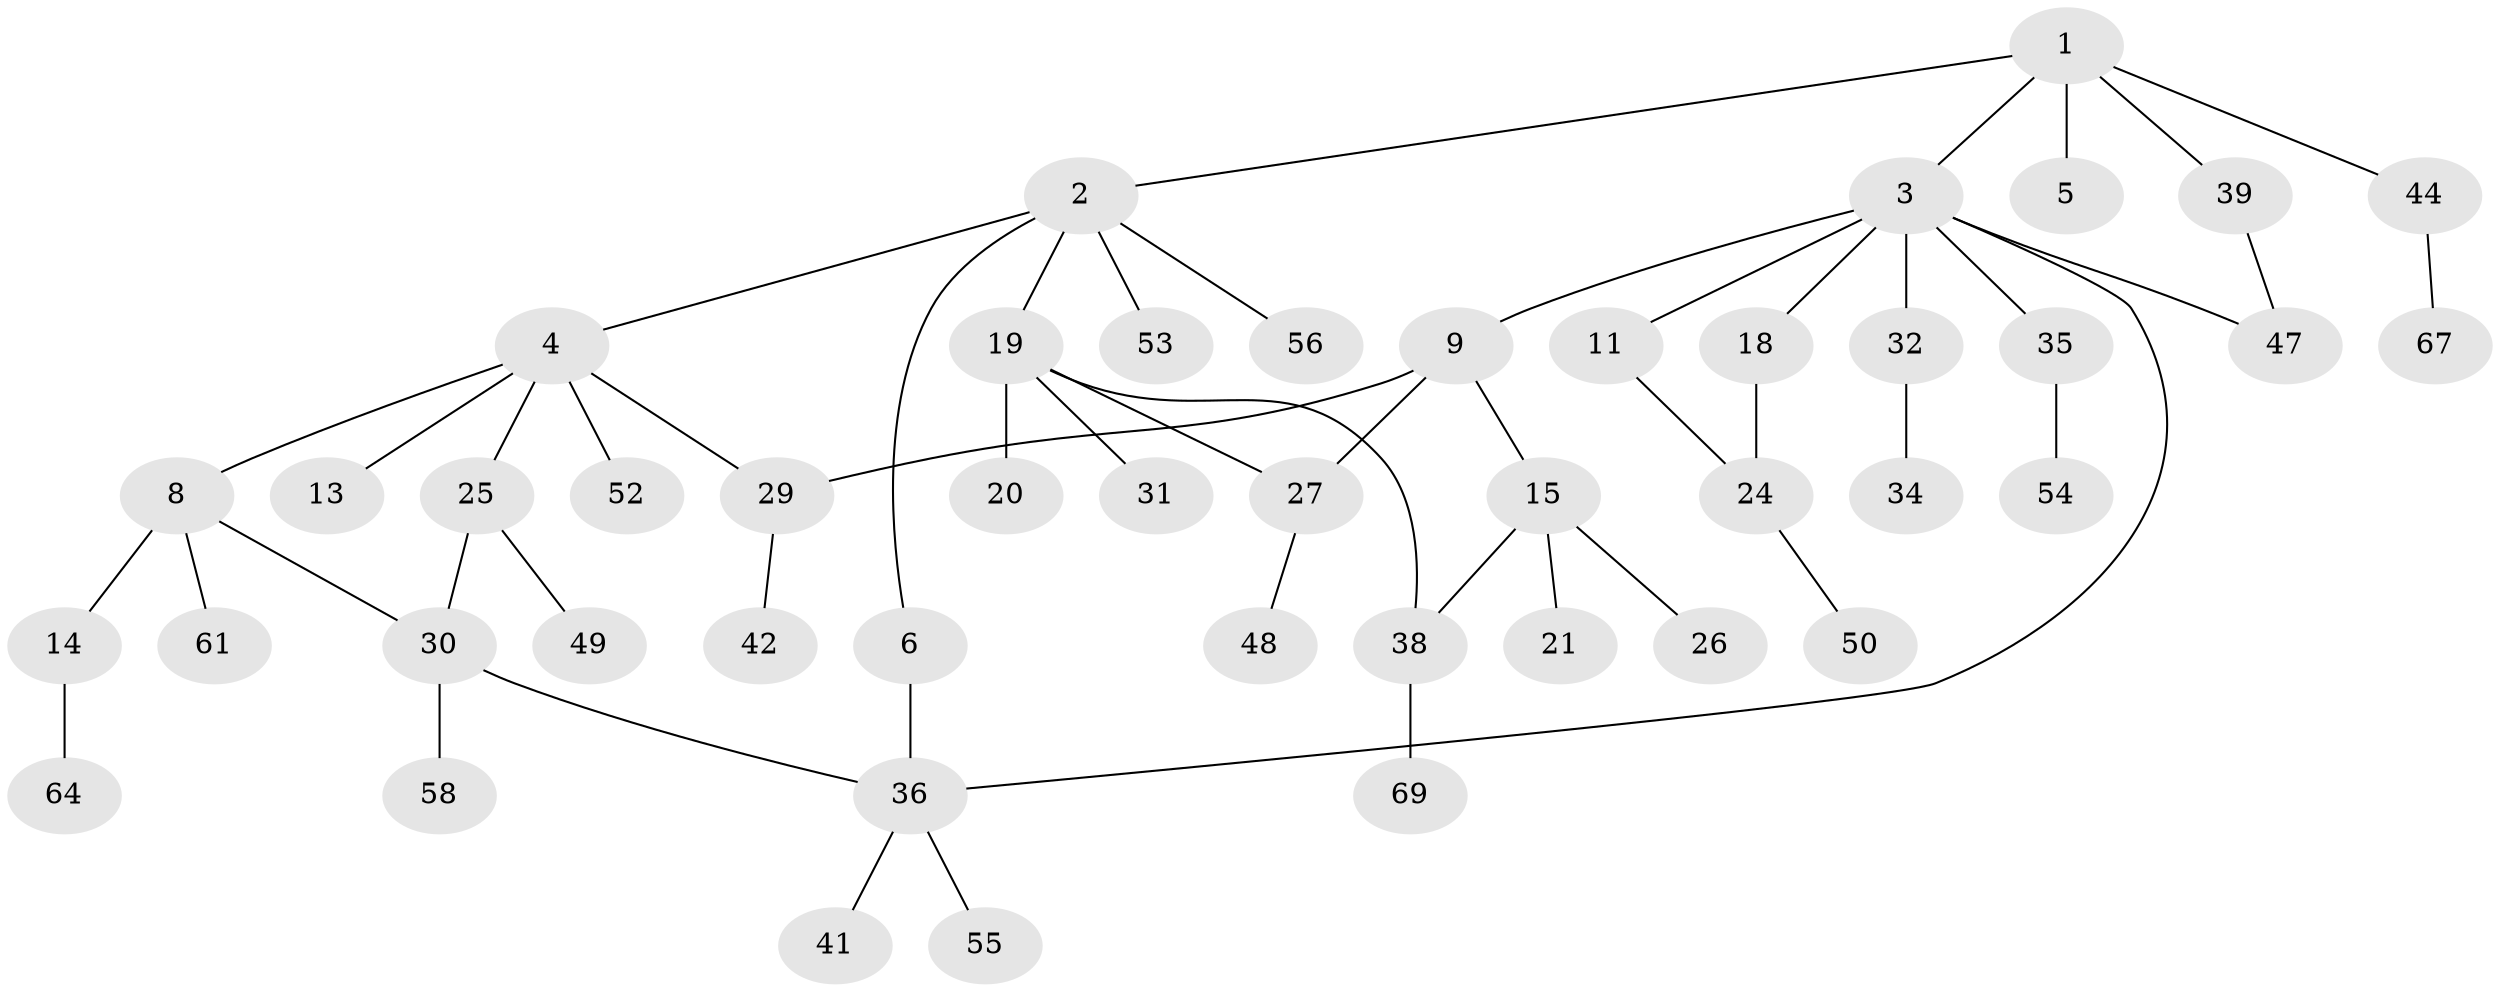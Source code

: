 // original degree distribution, {6: 0.05405405405405406, 7: 0.013513513513513514, 1: 0.40540540540540543, 3: 0.12162162162162163, 2: 0.2972972972972973, 4: 0.08108108108108109, 5: 0.02702702702702703}
// Generated by graph-tools (version 1.1) at 2025/10/02/27/25 16:10:52]
// undirected, 46 vertices, 53 edges
graph export_dot {
graph [start="1"]
  node [color=gray90,style=filled];
  1 [super="+68"];
  2 [super="+7"];
  3 [super="+12"];
  4 [super="+40"];
  5;
  6 [super="+57"];
  8 [super="+10"];
  9 [super="+33"];
  11 [super="+59"];
  13 [super="+16"];
  14 [super="+23"];
  15 [super="+17"];
  18 [super="+66"];
  19 [super="+22"];
  20;
  21;
  24 [super="+28"];
  25 [super="+63"];
  26;
  27 [super="+37"];
  29 [super="+46"];
  30 [super="+60"];
  31 [super="+70"];
  32 [super="+74"];
  34;
  35;
  36 [super="+43"];
  38;
  39 [super="+62"];
  41;
  42;
  44 [super="+45"];
  47 [super="+65"];
  48 [super="+73"];
  49;
  50 [super="+51"];
  52;
  53;
  54;
  55;
  56;
  58;
  61;
  64 [super="+71"];
  67 [super="+72"];
  69;
  1 -- 2;
  1 -- 3;
  1 -- 5;
  1 -- 39;
  1 -- 44;
  2 -- 4;
  2 -- 6;
  2 -- 53;
  2 -- 56;
  2 -- 19;
  3 -- 9;
  3 -- 11 [weight=2];
  3 -- 18;
  3 -- 35;
  3 -- 32;
  3 -- 36;
  3 -- 47;
  4 -- 8;
  4 -- 13;
  4 -- 25;
  4 -- 29;
  4 -- 52;
  6 -- 36;
  8 -- 14;
  8 -- 61;
  8 -- 30;
  9 -- 15;
  9 -- 27 [weight=2];
  9 -- 29;
  11 -- 24;
  14 -- 64;
  15 -- 21;
  15 -- 38;
  15 -- 26;
  18 -- 24;
  19 -- 20;
  19 -- 31;
  19 -- 38;
  19 -- 27;
  24 -- 50;
  25 -- 49;
  25 -- 30;
  27 -- 48;
  29 -- 42;
  30 -- 58;
  30 -- 36;
  32 -- 34;
  35 -- 54;
  36 -- 41;
  36 -- 55;
  38 -- 69;
  39 -- 47;
  44 -- 67;
}
